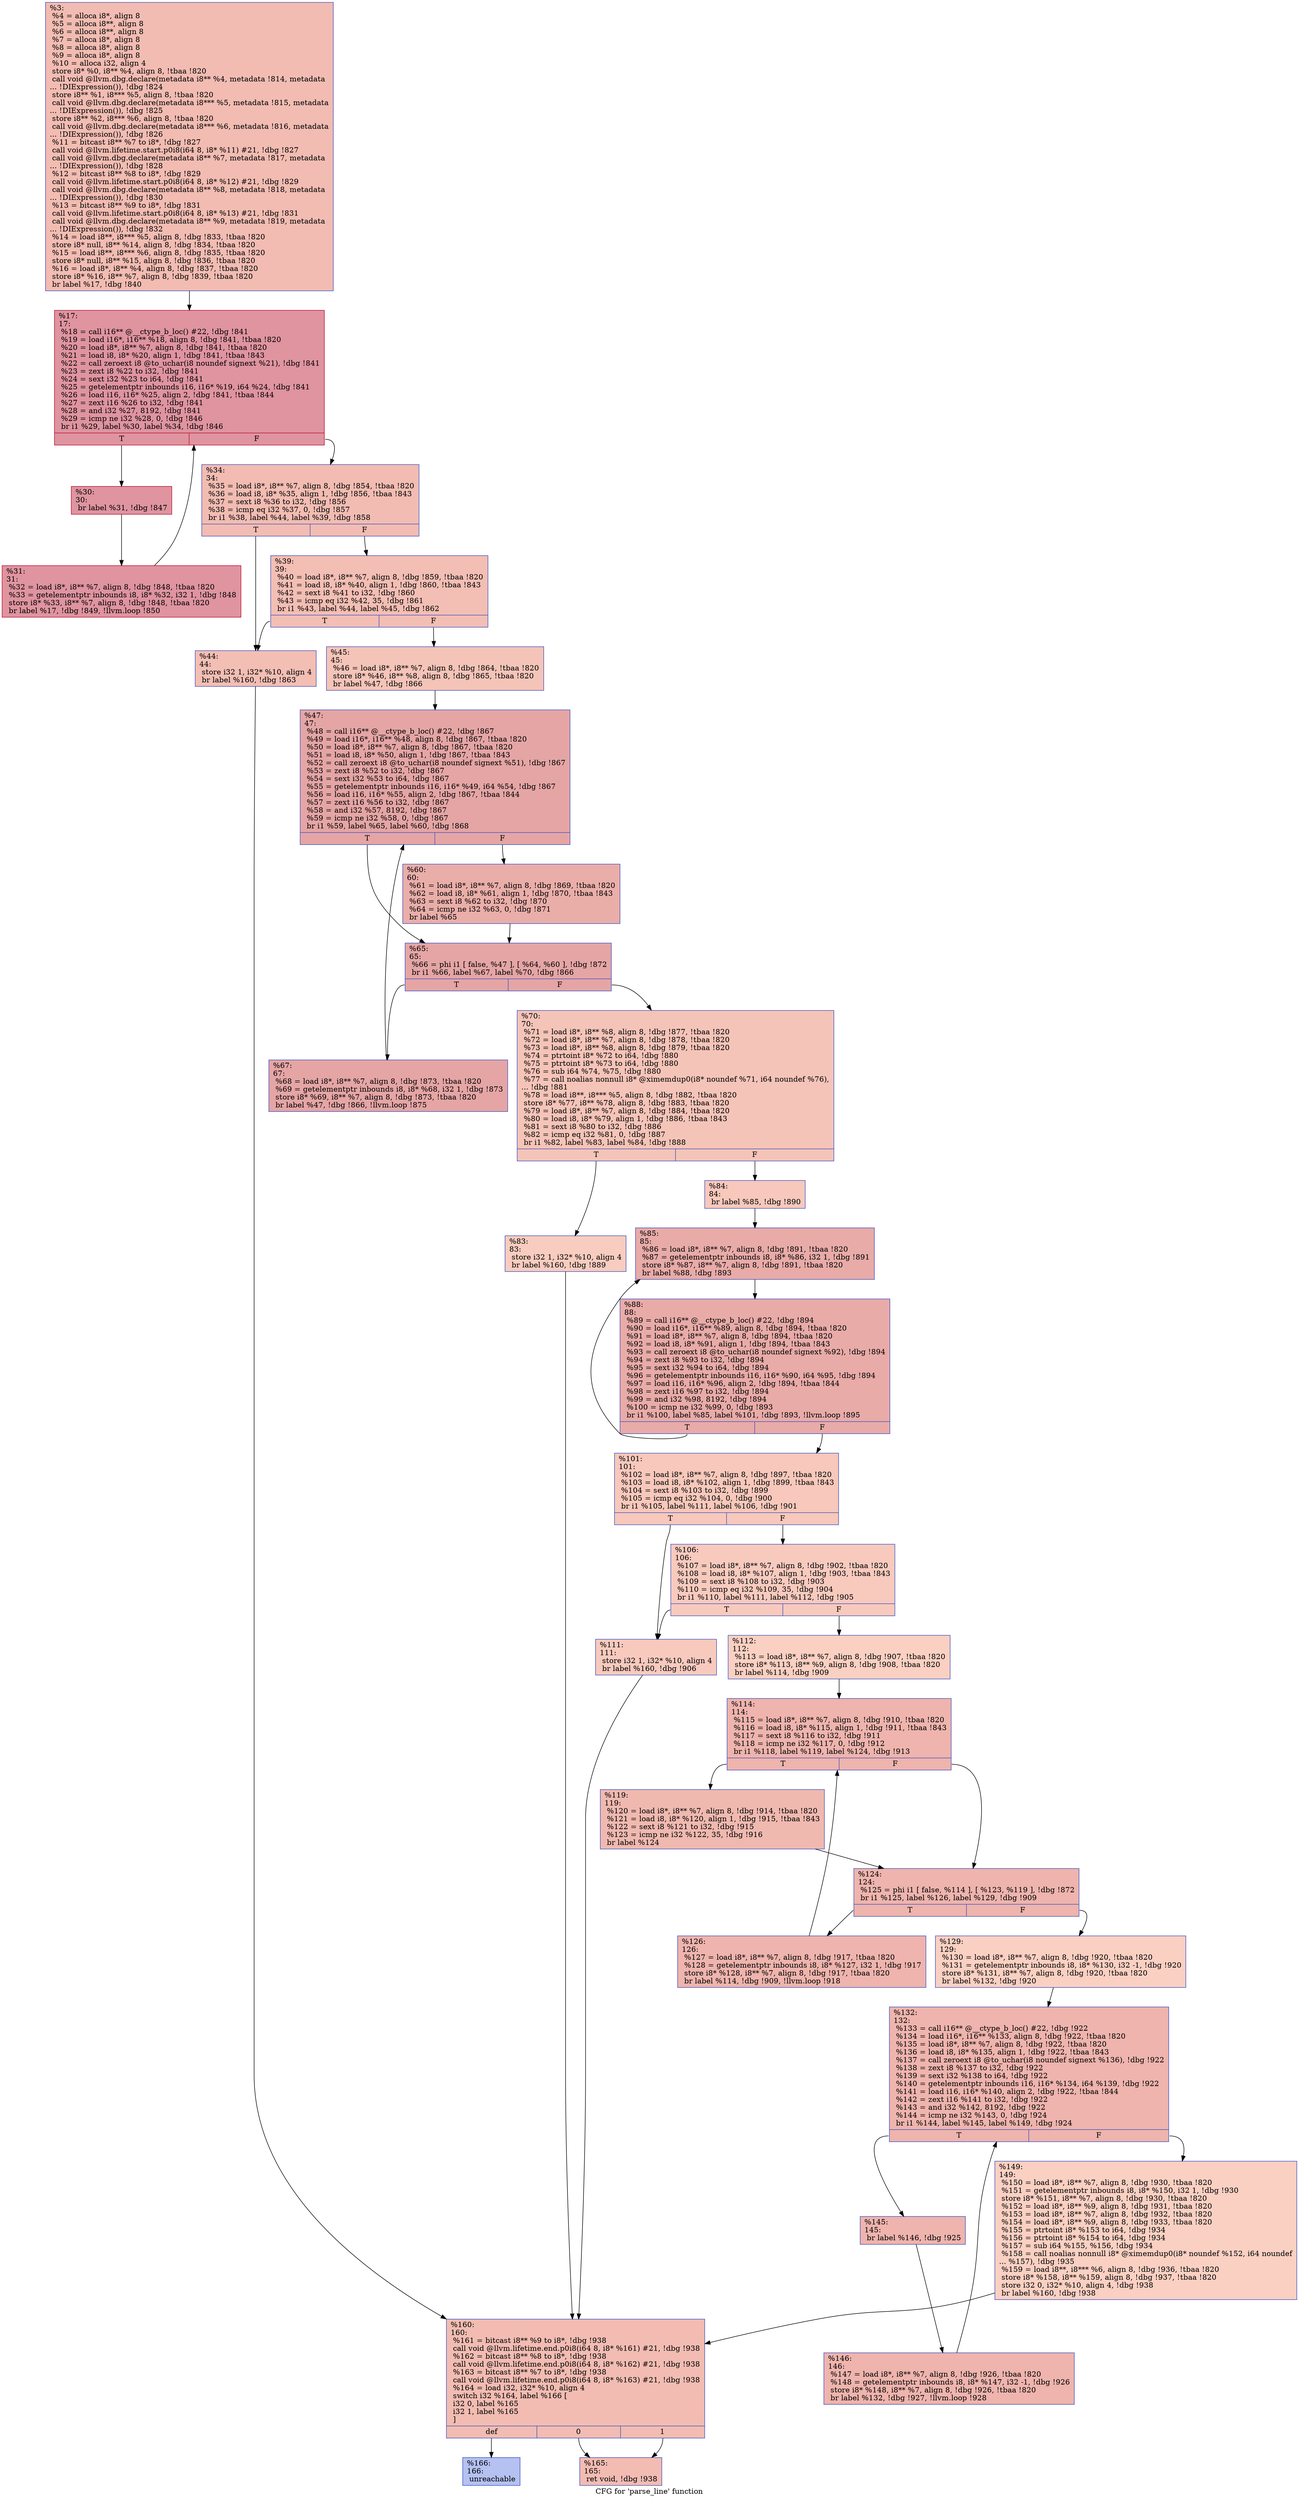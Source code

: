 digraph "CFG for 'parse_line' function" {
	label="CFG for 'parse_line' function";

	Node0x2377d30 [shape=record,color="#3d50c3ff", style=filled, fillcolor="#e1675170",label="{%3:\l  %4 = alloca i8*, align 8\l  %5 = alloca i8**, align 8\l  %6 = alloca i8**, align 8\l  %7 = alloca i8*, align 8\l  %8 = alloca i8*, align 8\l  %9 = alloca i8*, align 8\l  %10 = alloca i32, align 4\l  store i8* %0, i8** %4, align 8, !tbaa !820\l  call void @llvm.dbg.declare(metadata i8** %4, metadata !814, metadata\l... !DIExpression()), !dbg !824\l  store i8** %1, i8*** %5, align 8, !tbaa !820\l  call void @llvm.dbg.declare(metadata i8*** %5, metadata !815, metadata\l... !DIExpression()), !dbg !825\l  store i8** %2, i8*** %6, align 8, !tbaa !820\l  call void @llvm.dbg.declare(metadata i8*** %6, metadata !816, metadata\l... !DIExpression()), !dbg !826\l  %11 = bitcast i8** %7 to i8*, !dbg !827\l  call void @llvm.lifetime.start.p0i8(i64 8, i8* %11) #21, !dbg !827\l  call void @llvm.dbg.declare(metadata i8** %7, metadata !817, metadata\l... !DIExpression()), !dbg !828\l  %12 = bitcast i8** %8 to i8*, !dbg !829\l  call void @llvm.lifetime.start.p0i8(i64 8, i8* %12) #21, !dbg !829\l  call void @llvm.dbg.declare(metadata i8** %8, metadata !818, metadata\l... !DIExpression()), !dbg !830\l  %13 = bitcast i8** %9 to i8*, !dbg !831\l  call void @llvm.lifetime.start.p0i8(i64 8, i8* %13) #21, !dbg !831\l  call void @llvm.dbg.declare(metadata i8** %9, metadata !819, metadata\l... !DIExpression()), !dbg !832\l  %14 = load i8**, i8*** %5, align 8, !dbg !833, !tbaa !820\l  store i8* null, i8** %14, align 8, !dbg !834, !tbaa !820\l  %15 = load i8**, i8*** %6, align 8, !dbg !835, !tbaa !820\l  store i8* null, i8** %15, align 8, !dbg !836, !tbaa !820\l  %16 = load i8*, i8** %4, align 8, !dbg !837, !tbaa !820\l  store i8* %16, i8** %7, align 8, !dbg !839, !tbaa !820\l  br label %17, !dbg !840\l}"];
	Node0x2377d30 -> Node0x237a6f0;
	Node0x237a6f0 [shape=record,color="#b70d28ff", style=filled, fillcolor="#b70d2870",label="{%17:\l17:                                               \l  %18 = call i16** @__ctype_b_loc() #22, !dbg !841\l  %19 = load i16*, i16** %18, align 8, !dbg !841, !tbaa !820\l  %20 = load i8*, i8** %7, align 8, !dbg !841, !tbaa !820\l  %21 = load i8, i8* %20, align 1, !dbg !841, !tbaa !843\l  %22 = call zeroext i8 @to_uchar(i8 noundef signext %21), !dbg !841\l  %23 = zext i8 %22 to i32, !dbg !841\l  %24 = sext i32 %23 to i64, !dbg !841\l  %25 = getelementptr inbounds i16, i16* %19, i64 %24, !dbg !841\l  %26 = load i16, i16* %25, align 2, !dbg !841, !tbaa !844\l  %27 = zext i16 %26 to i32, !dbg !841\l  %28 = and i32 %27, 8192, !dbg !841\l  %29 = icmp ne i32 %28, 0, !dbg !846\l  br i1 %29, label %30, label %34, !dbg !846\l|{<s0>T|<s1>F}}"];
	Node0x237a6f0:s0 -> Node0x237a740;
	Node0x237a6f0:s1 -> Node0x237a7e0;
	Node0x237a740 [shape=record,color="#b70d28ff", style=filled, fillcolor="#b70d2870",label="{%30:\l30:                                               \l  br label %31, !dbg !847\l}"];
	Node0x237a740 -> Node0x237a790;
	Node0x237a790 [shape=record,color="#b70d28ff", style=filled, fillcolor="#b70d2870",label="{%31:\l31:                                               \l  %32 = load i8*, i8** %7, align 8, !dbg !848, !tbaa !820\l  %33 = getelementptr inbounds i8, i8* %32, i32 1, !dbg !848\l  store i8* %33, i8** %7, align 8, !dbg !848, !tbaa !820\l  br label %17, !dbg !849, !llvm.loop !850\l}"];
	Node0x237a790 -> Node0x237a6f0;
	Node0x237a7e0 [shape=record,color="#3d50c3ff", style=filled, fillcolor="#e1675170",label="{%34:\l34:                                               \l  %35 = load i8*, i8** %7, align 8, !dbg !854, !tbaa !820\l  %36 = load i8, i8* %35, align 1, !dbg !856, !tbaa !843\l  %37 = sext i8 %36 to i32, !dbg !856\l  %38 = icmp eq i32 %37, 0, !dbg !857\l  br i1 %38, label %44, label %39, !dbg !858\l|{<s0>T|<s1>F}}"];
	Node0x237a7e0:s0 -> Node0x237a880;
	Node0x237a7e0:s1 -> Node0x237a830;
	Node0x237a830 [shape=record,color="#3d50c3ff", style=filled, fillcolor="#e36c5570",label="{%39:\l39:                                               \l  %40 = load i8*, i8** %7, align 8, !dbg !859, !tbaa !820\l  %41 = load i8, i8* %40, align 1, !dbg !860, !tbaa !843\l  %42 = sext i8 %41 to i32, !dbg !860\l  %43 = icmp eq i32 %42, 35, !dbg !861\l  br i1 %43, label %44, label %45, !dbg !862\l|{<s0>T|<s1>F}}"];
	Node0x237a830:s0 -> Node0x237a880;
	Node0x237a830:s1 -> Node0x237a8d0;
	Node0x237a880 [shape=record,color="#3d50c3ff", style=filled, fillcolor="#e36c5570",label="{%44:\l44:                                               \l  store i32 1, i32* %10, align 4\l  br label %160, !dbg !863\l}"];
	Node0x237a880 -> Node0x237b000;
	Node0x237a8d0 [shape=record,color="#3d50c3ff", style=filled, fillcolor="#e97a5f70",label="{%45:\l45:                                               \l  %46 = load i8*, i8** %7, align 8, !dbg !864, !tbaa !820\l  store i8* %46, i8** %8, align 8, !dbg !865, !tbaa !820\l  br label %47, !dbg !866\l}"];
	Node0x237a8d0 -> Node0x237a920;
	Node0x237a920 [shape=record,color="#3d50c3ff", style=filled, fillcolor="#c5333470",label="{%47:\l47:                                               \l  %48 = call i16** @__ctype_b_loc() #22, !dbg !867\l  %49 = load i16*, i16** %48, align 8, !dbg !867, !tbaa !820\l  %50 = load i8*, i8** %7, align 8, !dbg !867, !tbaa !820\l  %51 = load i8, i8* %50, align 1, !dbg !867, !tbaa !843\l  %52 = call zeroext i8 @to_uchar(i8 noundef signext %51), !dbg !867\l  %53 = zext i8 %52 to i32, !dbg !867\l  %54 = sext i32 %53 to i64, !dbg !867\l  %55 = getelementptr inbounds i16, i16* %49, i64 %54, !dbg !867\l  %56 = load i16, i16* %55, align 2, !dbg !867, !tbaa !844\l  %57 = zext i16 %56 to i32, !dbg !867\l  %58 = and i32 %57, 8192, !dbg !867\l  %59 = icmp ne i32 %58, 0, !dbg !867\l  br i1 %59, label %65, label %60, !dbg !868\l|{<s0>T|<s1>F}}"];
	Node0x237a920:s0 -> Node0x237a9c0;
	Node0x237a920:s1 -> Node0x237a970;
	Node0x237a970 [shape=record,color="#3d50c3ff", style=filled, fillcolor="#d0473d70",label="{%60:\l60:                                               \l  %61 = load i8*, i8** %7, align 8, !dbg !869, !tbaa !820\l  %62 = load i8, i8* %61, align 1, !dbg !870, !tbaa !843\l  %63 = sext i8 %62 to i32, !dbg !870\l  %64 = icmp ne i32 %63, 0, !dbg !871\l  br label %65\l}"];
	Node0x237a970 -> Node0x237a9c0;
	Node0x237a9c0 [shape=record,color="#3d50c3ff", style=filled, fillcolor="#c5333470",label="{%65:\l65:                                               \l  %66 = phi i1 [ false, %47 ], [ %64, %60 ], !dbg !872\l  br i1 %66, label %67, label %70, !dbg !866\l|{<s0>T|<s1>F}}"];
	Node0x237a9c0:s0 -> Node0x237aa10;
	Node0x237a9c0:s1 -> Node0x237aa60;
	Node0x237aa10 [shape=record,color="#3d50c3ff", style=filled, fillcolor="#c5333470",label="{%67:\l67:                                               \l  %68 = load i8*, i8** %7, align 8, !dbg !873, !tbaa !820\l  %69 = getelementptr inbounds i8, i8* %68, i32 1, !dbg !873\l  store i8* %69, i8** %7, align 8, !dbg !873, !tbaa !820\l  br label %47, !dbg !866, !llvm.loop !875\l}"];
	Node0x237aa10 -> Node0x237a920;
	Node0x237aa60 [shape=record,color="#3d50c3ff", style=filled, fillcolor="#e97a5f70",label="{%70:\l70:                                               \l  %71 = load i8*, i8** %8, align 8, !dbg !877, !tbaa !820\l  %72 = load i8*, i8** %7, align 8, !dbg !878, !tbaa !820\l  %73 = load i8*, i8** %8, align 8, !dbg !879, !tbaa !820\l  %74 = ptrtoint i8* %72 to i64, !dbg !880\l  %75 = ptrtoint i8* %73 to i64, !dbg !880\l  %76 = sub i64 %74, %75, !dbg !880\l  %77 = call noalias nonnull i8* @ximemdup0(i8* noundef %71, i64 noundef %76),\l... !dbg !881\l  %78 = load i8**, i8*** %5, align 8, !dbg !882, !tbaa !820\l  store i8* %77, i8** %78, align 8, !dbg !883, !tbaa !820\l  %79 = load i8*, i8** %7, align 8, !dbg !884, !tbaa !820\l  %80 = load i8, i8* %79, align 1, !dbg !886, !tbaa !843\l  %81 = sext i8 %80 to i32, !dbg !886\l  %82 = icmp eq i32 %81, 0, !dbg !887\l  br i1 %82, label %83, label %84, !dbg !888\l|{<s0>T|<s1>F}}"];
	Node0x237aa60:s0 -> Node0x237aab0;
	Node0x237aa60:s1 -> Node0x237ab00;
	Node0x237aab0 [shape=record,color="#3d50c3ff", style=filled, fillcolor="#f08b6e70",label="{%83:\l83:                                               \l  store i32 1, i32* %10, align 4\l  br label %160, !dbg !889\l}"];
	Node0x237aab0 -> Node0x237b000;
	Node0x237ab00 [shape=record,color="#3d50c3ff", style=filled, fillcolor="#ed836670",label="{%84:\l84:                                               \l  br label %85, !dbg !890\l}"];
	Node0x237ab00 -> Node0x237ab50;
	Node0x237ab50 [shape=record,color="#3d50c3ff", style=filled, fillcolor="#cc403a70",label="{%85:\l85:                                               \l  %86 = load i8*, i8** %7, align 8, !dbg !891, !tbaa !820\l  %87 = getelementptr inbounds i8, i8* %86, i32 1, !dbg !891\l  store i8* %87, i8** %7, align 8, !dbg !891, !tbaa !820\l  br label %88, !dbg !893\l}"];
	Node0x237ab50 -> Node0x237aba0;
	Node0x237aba0 [shape=record,color="#3d50c3ff", style=filled, fillcolor="#cc403a70",label="{%88:\l88:                                               \l  %89 = call i16** @__ctype_b_loc() #22, !dbg !894\l  %90 = load i16*, i16** %89, align 8, !dbg !894, !tbaa !820\l  %91 = load i8*, i8** %7, align 8, !dbg !894, !tbaa !820\l  %92 = load i8, i8* %91, align 1, !dbg !894, !tbaa !843\l  %93 = call zeroext i8 @to_uchar(i8 noundef signext %92), !dbg !894\l  %94 = zext i8 %93 to i32, !dbg !894\l  %95 = sext i32 %94 to i64, !dbg !894\l  %96 = getelementptr inbounds i16, i16* %90, i64 %95, !dbg !894\l  %97 = load i16, i16* %96, align 2, !dbg !894, !tbaa !844\l  %98 = zext i16 %97 to i32, !dbg !894\l  %99 = and i32 %98, 8192, !dbg !894\l  %100 = icmp ne i32 %99, 0, !dbg !893\l  br i1 %100, label %85, label %101, !dbg !893, !llvm.loop !895\l|{<s0>T|<s1>F}}"];
	Node0x237aba0:s0 -> Node0x237ab50;
	Node0x237aba0:s1 -> Node0x237abf0;
	Node0x237abf0 [shape=record,color="#3d50c3ff", style=filled, fillcolor="#ed836670",label="{%101:\l101:                                              \l  %102 = load i8*, i8** %7, align 8, !dbg !897, !tbaa !820\l  %103 = load i8, i8* %102, align 1, !dbg !899, !tbaa !843\l  %104 = sext i8 %103 to i32, !dbg !899\l  %105 = icmp eq i32 %104, 0, !dbg !900\l  br i1 %105, label %111, label %106, !dbg !901\l|{<s0>T|<s1>F}}"];
	Node0x237abf0:s0 -> Node0x237ac90;
	Node0x237abf0:s1 -> Node0x237ac40;
	Node0x237ac40 [shape=record,color="#3d50c3ff", style=filled, fillcolor="#ef886b70",label="{%106:\l106:                                              \l  %107 = load i8*, i8** %7, align 8, !dbg !902, !tbaa !820\l  %108 = load i8, i8* %107, align 1, !dbg !903, !tbaa !843\l  %109 = sext i8 %108 to i32, !dbg !903\l  %110 = icmp eq i32 %109, 35, !dbg !904\l  br i1 %110, label %111, label %112, !dbg !905\l|{<s0>T|<s1>F}}"];
	Node0x237ac40:s0 -> Node0x237ac90;
	Node0x237ac40:s1 -> Node0x237ace0;
	Node0x237ac90 [shape=record,color="#3d50c3ff", style=filled, fillcolor="#ef886b70",label="{%111:\l111:                                              \l  store i32 1, i32* %10, align 4\l  br label %160, !dbg !906\l}"];
	Node0x237ac90 -> Node0x237b000;
	Node0x237ace0 [shape=record,color="#3d50c3ff", style=filled, fillcolor="#f3947570",label="{%112:\l112:                                              \l  %113 = load i8*, i8** %7, align 8, !dbg !907, !tbaa !820\l  store i8* %113, i8** %9, align 8, !dbg !908, !tbaa !820\l  br label %114, !dbg !909\l}"];
	Node0x237ace0 -> Node0x237ad30;
	Node0x237ad30 [shape=record,color="#3d50c3ff", style=filled, fillcolor="#d8564670",label="{%114:\l114:                                              \l  %115 = load i8*, i8** %7, align 8, !dbg !910, !tbaa !820\l  %116 = load i8, i8* %115, align 1, !dbg !911, !tbaa !843\l  %117 = sext i8 %116 to i32, !dbg !911\l  %118 = icmp ne i32 %117, 0, !dbg !912\l  br i1 %118, label %119, label %124, !dbg !913\l|{<s0>T|<s1>F}}"];
	Node0x237ad30:s0 -> Node0x237ad80;
	Node0x237ad30:s1 -> Node0x237add0;
	Node0x237ad80 [shape=record,color="#3d50c3ff", style=filled, fillcolor="#de614d70",label="{%119:\l119:                                              \l  %120 = load i8*, i8** %7, align 8, !dbg !914, !tbaa !820\l  %121 = load i8, i8* %120, align 1, !dbg !915, !tbaa !843\l  %122 = sext i8 %121 to i32, !dbg !915\l  %123 = icmp ne i32 %122, 35, !dbg !916\l  br label %124\l}"];
	Node0x237ad80 -> Node0x237add0;
	Node0x237add0 [shape=record,color="#3d50c3ff", style=filled, fillcolor="#d8564670",label="{%124:\l124:                                              \l  %125 = phi i1 [ false, %114 ], [ %123, %119 ], !dbg !872\l  br i1 %125, label %126, label %129, !dbg !909\l|{<s0>T|<s1>F}}"];
	Node0x237add0:s0 -> Node0x237ae20;
	Node0x237add0:s1 -> Node0x237ae70;
	Node0x237ae20 [shape=record,color="#3d50c3ff", style=filled, fillcolor="#d8564670",label="{%126:\l126:                                              \l  %127 = load i8*, i8** %7, align 8, !dbg !917, !tbaa !820\l  %128 = getelementptr inbounds i8, i8* %127, i32 1, !dbg !917\l  store i8* %128, i8** %7, align 8, !dbg !917, !tbaa !820\l  br label %114, !dbg !909, !llvm.loop !918\l}"];
	Node0x237ae20 -> Node0x237ad30;
	Node0x237ae70 [shape=record,color="#3d50c3ff", style=filled, fillcolor="#f3947570",label="{%129:\l129:                                              \l  %130 = load i8*, i8** %7, align 8, !dbg !920, !tbaa !820\l  %131 = getelementptr inbounds i8, i8* %130, i32 -1, !dbg !920\l  store i8* %131, i8** %7, align 8, !dbg !920, !tbaa !820\l  br label %132, !dbg !920\l}"];
	Node0x237ae70 -> Node0x237aec0;
	Node0x237aec0 [shape=record,color="#3d50c3ff", style=filled, fillcolor="#d8564670",label="{%132:\l132:                                              \l  %133 = call i16** @__ctype_b_loc() #22, !dbg !922\l  %134 = load i16*, i16** %133, align 8, !dbg !922, !tbaa !820\l  %135 = load i8*, i8** %7, align 8, !dbg !922, !tbaa !820\l  %136 = load i8, i8* %135, align 1, !dbg !922, !tbaa !843\l  %137 = call zeroext i8 @to_uchar(i8 noundef signext %136), !dbg !922\l  %138 = zext i8 %137 to i32, !dbg !922\l  %139 = sext i32 %138 to i64, !dbg !922\l  %140 = getelementptr inbounds i16, i16* %134, i64 %139, !dbg !922\l  %141 = load i16, i16* %140, align 2, !dbg !922, !tbaa !844\l  %142 = zext i16 %141 to i32, !dbg !922\l  %143 = and i32 %142, 8192, !dbg !922\l  %144 = icmp ne i32 %143, 0, !dbg !924\l  br i1 %144, label %145, label %149, !dbg !924\l|{<s0>T|<s1>F}}"];
	Node0x237aec0:s0 -> Node0x237af10;
	Node0x237aec0:s1 -> Node0x237afb0;
	Node0x237af10 [shape=record,color="#3d50c3ff", style=filled, fillcolor="#d8564670",label="{%145:\l145:                                              \l  br label %146, !dbg !925\l}"];
	Node0x237af10 -> Node0x237af60;
	Node0x237af60 [shape=record,color="#3d50c3ff", style=filled, fillcolor="#d8564670",label="{%146:\l146:                                              \l  %147 = load i8*, i8** %7, align 8, !dbg !926, !tbaa !820\l  %148 = getelementptr inbounds i8, i8* %147, i32 -1, !dbg !926\l  store i8* %148, i8** %7, align 8, !dbg !926, !tbaa !820\l  br label %132, !dbg !927, !llvm.loop !928\l}"];
	Node0x237af60 -> Node0x237aec0;
	Node0x237afb0 [shape=record,color="#3d50c3ff", style=filled, fillcolor="#f3947570",label="{%149:\l149:                                              \l  %150 = load i8*, i8** %7, align 8, !dbg !930, !tbaa !820\l  %151 = getelementptr inbounds i8, i8* %150, i32 1, !dbg !930\l  store i8* %151, i8** %7, align 8, !dbg !930, !tbaa !820\l  %152 = load i8*, i8** %9, align 8, !dbg !931, !tbaa !820\l  %153 = load i8*, i8** %7, align 8, !dbg !932, !tbaa !820\l  %154 = load i8*, i8** %9, align 8, !dbg !933, !tbaa !820\l  %155 = ptrtoint i8* %153 to i64, !dbg !934\l  %156 = ptrtoint i8* %154 to i64, !dbg !934\l  %157 = sub i64 %155, %156, !dbg !934\l  %158 = call noalias nonnull i8* @ximemdup0(i8* noundef %152, i64 noundef\l... %157), !dbg !935\l  %159 = load i8**, i8*** %6, align 8, !dbg !936, !tbaa !820\l  store i8* %158, i8** %159, align 8, !dbg !937, !tbaa !820\l  store i32 0, i32* %10, align 4, !dbg !938\l  br label %160, !dbg !938\l}"];
	Node0x237afb0 -> Node0x237b000;
	Node0x237b000 [shape=record,color="#3d50c3ff", style=filled, fillcolor="#e1675170",label="{%160:\l160:                                              \l  %161 = bitcast i8** %9 to i8*, !dbg !938\l  call void @llvm.lifetime.end.p0i8(i64 8, i8* %161) #21, !dbg !938\l  %162 = bitcast i8** %8 to i8*, !dbg !938\l  call void @llvm.lifetime.end.p0i8(i64 8, i8* %162) #21, !dbg !938\l  %163 = bitcast i8** %7 to i8*, !dbg !938\l  call void @llvm.lifetime.end.p0i8(i64 8, i8* %163) #21, !dbg !938\l  %164 = load i32, i32* %10, align 4\l  switch i32 %164, label %166 [\l    i32 0, label %165\l    i32 1, label %165\l  ]\l|{<s0>def|<s1>0|<s2>1}}"];
	Node0x237b000:s0 -> Node0x237b0a0;
	Node0x237b000:s1 -> Node0x237b050;
	Node0x237b000:s2 -> Node0x237b050;
	Node0x237b050 [shape=record,color="#3d50c3ff", style=filled, fillcolor="#e1675170",label="{%165:\l165:                                              \l  ret void, !dbg !938\l}"];
	Node0x237b0a0 [shape=record,color="#3d50c3ff", style=filled, fillcolor="#5572df70",label="{%166:\l166:                                              \l  unreachable\l}"];
}
